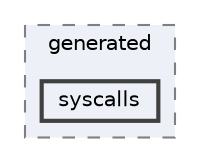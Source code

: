 digraph "build/zephyr/include/generated/syscalls"
{
 // LATEX_PDF_SIZE
  bgcolor="transparent";
  edge [fontname=Helvetica,fontsize=10,labelfontname=Helvetica,labelfontsize=10];
  node [fontname=Helvetica,fontsize=10,shape=box,height=0.2,width=0.4];
  compound=true
  subgraph clusterdir_af981ede765f3bf6ce3128ed45449710 {
    graph [ bgcolor="#edf0f7", pencolor="grey50", label="generated", fontname=Helvetica,fontsize=10 style="filled,dashed", URL="dir_af981ede765f3bf6ce3128ed45449710.html",tooltip=""]
  dir_c36e60cdee665e285025f4c8b40561bf [label="syscalls", fillcolor="#edf0f7", color="grey25", style="filled,bold", URL="dir_c36e60cdee665e285025f4c8b40561bf.html",tooltip=""];
  }
}
